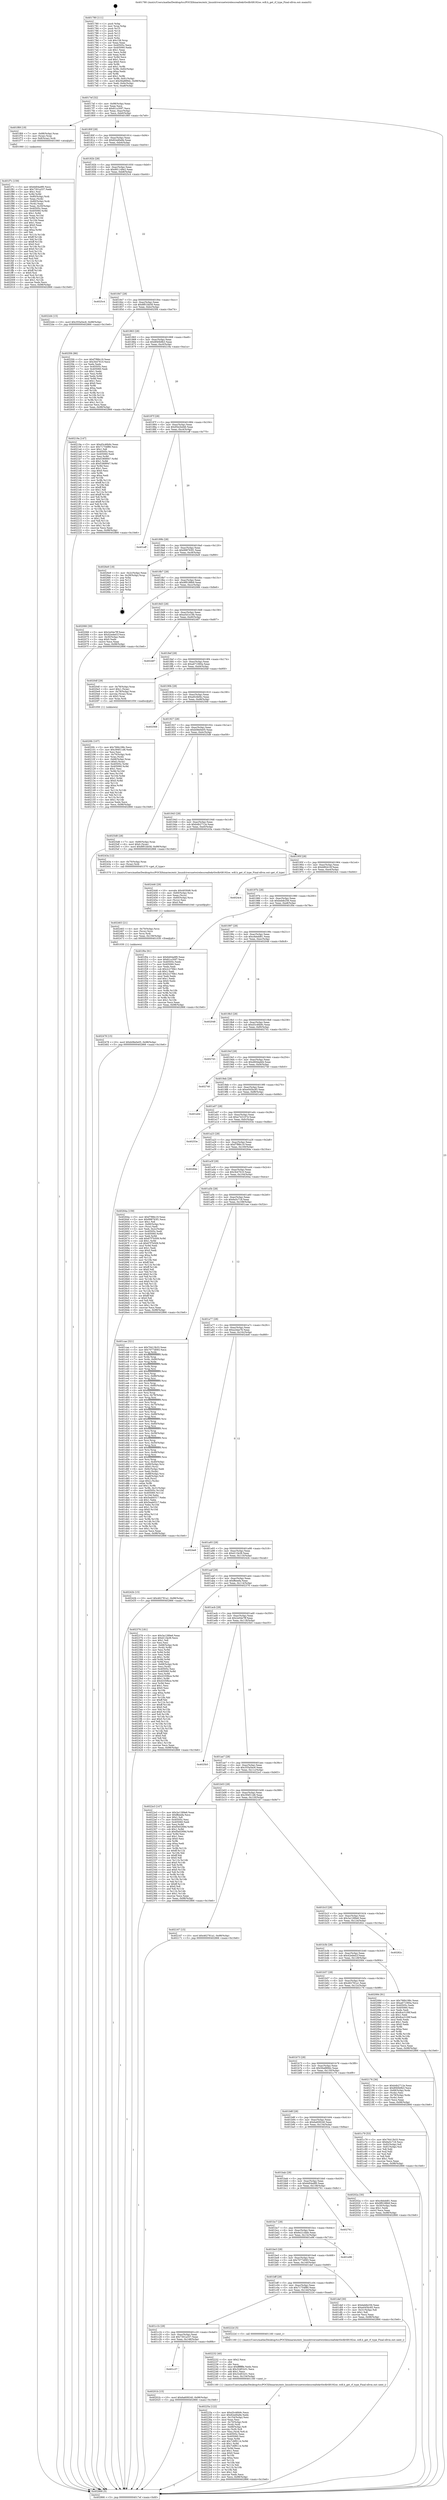 digraph "0x401780" {
  label = "0x401780 (/mnt/c/Users/mathe/Desktop/tcc/POCII/binaries/extr_linuxdriversnetwirelessrealtekrtlwifirtl8192se..wifi.h_get_rf_type_Final-ollvm.out::main(0))"
  labelloc = "t"
  node[shape=record]

  Entry [label="",width=0.3,height=0.3,shape=circle,fillcolor=black,style=filled]
  "0x4017ef" [label="{
     0x4017ef [32]\l
     | [instrs]\l
     &nbsp;&nbsp;0x4017ef \<+6\>: mov -0x98(%rbp),%eax\l
     &nbsp;&nbsp;0x4017f5 \<+2\>: mov %eax,%ecx\l
     &nbsp;&nbsp;0x4017f7 \<+6\>: sub $0x81cc50f7,%ecx\l
     &nbsp;&nbsp;0x4017fd \<+6\>: mov %eax,-0xac(%rbp)\l
     &nbsp;&nbsp;0x401803 \<+6\>: mov %ecx,-0xb0(%rbp)\l
     &nbsp;&nbsp;0x401809 \<+6\>: je 0000000000401f69 \<main+0x7e9\>\l
  }"]
  "0x401f69" [label="{
     0x401f69 [19]\l
     | [instrs]\l
     &nbsp;&nbsp;0x401f69 \<+7\>: mov -0x88(%rbp),%rax\l
     &nbsp;&nbsp;0x401f70 \<+3\>: mov (%rax),%rax\l
     &nbsp;&nbsp;0x401f73 \<+4\>: mov 0x8(%rax),%rdi\l
     &nbsp;&nbsp;0x401f77 \<+5\>: call 0000000000401060 \<atoi@plt\>\l
     | [calls]\l
     &nbsp;&nbsp;0x401060 \{1\} (unknown)\l
  }"]
  "0x40180f" [label="{
     0x40180f [28]\l
     | [instrs]\l
     &nbsp;&nbsp;0x40180f \<+5\>: jmp 0000000000401814 \<main+0x94\>\l
     &nbsp;&nbsp;0x401814 \<+6\>: mov -0xac(%rbp),%eax\l
     &nbsp;&nbsp;0x40181a \<+5\>: sub $0x82ed0a9e,%eax\l
     &nbsp;&nbsp;0x40181f \<+6\>: mov %eax,-0xb4(%rbp)\l
     &nbsp;&nbsp;0x401825 \<+6\>: je 00000000004022d4 \<main+0xb54\>\l
  }"]
  Exit [label="",width=0.3,height=0.3,shape=circle,fillcolor=black,style=filled,peripheries=2]
  "0x4022d4" [label="{
     0x4022d4 [15]\l
     | [instrs]\l
     &nbsp;&nbsp;0x4022d4 \<+10\>: movl $0x355a5ec6,-0x98(%rbp)\l
     &nbsp;&nbsp;0x4022de \<+5\>: jmp 0000000000402866 \<main+0x10e6\>\l
  }"]
  "0x40182b" [label="{
     0x40182b [28]\l
     | [instrs]\l
     &nbsp;&nbsp;0x40182b \<+5\>: jmp 0000000000401830 \<main+0xb0\>\l
     &nbsp;&nbsp;0x401830 \<+6\>: mov -0xac(%rbp),%eax\l
     &nbsp;&nbsp;0x401836 \<+5\>: sub $0x891149e2,%eax\l
     &nbsp;&nbsp;0x40183b \<+6\>: mov %eax,-0xb8(%rbp)\l
     &nbsp;&nbsp;0x401841 \<+6\>: je 00000000004025c4 \<main+0xe44\>\l
  }"]
  "0x402478" [label="{
     0x402478 [15]\l
     | [instrs]\l
     &nbsp;&nbsp;0x402478 \<+10\>: movl $0xb08e0e05,-0x98(%rbp)\l
     &nbsp;&nbsp;0x402482 \<+5\>: jmp 0000000000402866 \<main+0x10e6\>\l
  }"]
  "0x4025c4" [label="{
     0x4025c4\l
  }", style=dashed]
  "0x401847" [label="{
     0x401847 [28]\l
     | [instrs]\l
     &nbsp;&nbsp;0x401847 \<+5\>: jmp 000000000040184c \<main+0xcc\>\l
     &nbsp;&nbsp;0x40184c \<+6\>: mov -0xac(%rbp),%eax\l
     &nbsp;&nbsp;0x401852 \<+5\>: sub $0x8f01bb58,%eax\l
     &nbsp;&nbsp;0x401857 \<+6\>: mov %eax,-0xbc(%rbp)\l
     &nbsp;&nbsp;0x40185d \<+6\>: je 00000000004025f4 \<main+0xe74\>\l
  }"]
  "0x402463" [label="{
     0x402463 [21]\l
     | [instrs]\l
     &nbsp;&nbsp;0x402463 \<+4\>: mov -0x70(%rbp),%rcx\l
     &nbsp;&nbsp;0x402467 \<+3\>: mov (%rcx),%rcx\l
     &nbsp;&nbsp;0x40246a \<+3\>: mov %rcx,%rdi\l
     &nbsp;&nbsp;0x40246d \<+6\>: mov %eax,-0x158(%rbp)\l
     &nbsp;&nbsp;0x402473 \<+5\>: call 0000000000401030 \<free@plt\>\l
     | [calls]\l
     &nbsp;&nbsp;0x401030 \{1\} (unknown)\l
  }"]
  "0x4025f4" [label="{
     0x4025f4 [86]\l
     | [instrs]\l
     &nbsp;&nbsp;0x4025f4 \<+5\>: mov $0xf7f88c19,%eax\l
     &nbsp;&nbsp;0x4025f9 \<+5\>: mov $0x3b47610,%ecx\l
     &nbsp;&nbsp;0x4025fe \<+2\>: xor %edx,%edx\l
     &nbsp;&nbsp;0x402600 \<+7\>: mov 0x40505c,%esi\l
     &nbsp;&nbsp;0x402607 \<+7\>: mov 0x405060,%edi\l
     &nbsp;&nbsp;0x40260e \<+3\>: sub $0x1,%edx\l
     &nbsp;&nbsp;0x402611 \<+3\>: mov %esi,%r8d\l
     &nbsp;&nbsp;0x402614 \<+3\>: add %edx,%r8d\l
     &nbsp;&nbsp;0x402617 \<+4\>: imul %r8d,%esi\l
     &nbsp;&nbsp;0x40261b \<+3\>: and $0x1,%esi\l
     &nbsp;&nbsp;0x40261e \<+3\>: cmp $0x0,%esi\l
     &nbsp;&nbsp;0x402621 \<+4\>: sete %r9b\l
     &nbsp;&nbsp;0x402625 \<+3\>: cmp $0xa,%edi\l
     &nbsp;&nbsp;0x402628 \<+4\>: setl %r10b\l
     &nbsp;&nbsp;0x40262c \<+3\>: mov %r9b,%r11b\l
     &nbsp;&nbsp;0x40262f \<+3\>: and %r10b,%r11b\l
     &nbsp;&nbsp;0x402632 \<+3\>: xor %r10b,%r9b\l
     &nbsp;&nbsp;0x402635 \<+3\>: or %r9b,%r11b\l
     &nbsp;&nbsp;0x402638 \<+4\>: test $0x1,%r11b\l
     &nbsp;&nbsp;0x40263c \<+3\>: cmovne %ecx,%eax\l
     &nbsp;&nbsp;0x40263f \<+6\>: mov %eax,-0x98(%rbp)\l
     &nbsp;&nbsp;0x402645 \<+5\>: jmp 0000000000402866 \<main+0x10e6\>\l
  }"]
  "0x401863" [label="{
     0x401863 [28]\l
     | [instrs]\l
     &nbsp;&nbsp;0x401863 \<+5\>: jmp 0000000000401868 \<main+0xe8\>\l
     &nbsp;&nbsp;0x401868 \<+6\>: mov -0xac(%rbp),%eax\l
     &nbsp;&nbsp;0x40186e \<+5\>: sub $0x8f40b9b3,%eax\l
     &nbsp;&nbsp;0x401873 \<+6\>: mov %eax,-0xc0(%rbp)\l
     &nbsp;&nbsp;0x401879 \<+6\>: je 000000000040219a \<main+0xa1a\>\l
  }"]
  "0x402446" [label="{
     0x402446 [29]\l
     | [instrs]\l
     &nbsp;&nbsp;0x402446 \<+10\>: movabs $0x4030d6,%rdi\l
     &nbsp;&nbsp;0x402450 \<+4\>: mov -0x60(%rbp),%rcx\l
     &nbsp;&nbsp;0x402454 \<+2\>: mov %eax,(%rcx)\l
     &nbsp;&nbsp;0x402456 \<+4\>: mov -0x60(%rbp),%rcx\l
     &nbsp;&nbsp;0x40245a \<+2\>: mov (%rcx),%esi\l
     &nbsp;&nbsp;0x40245c \<+2\>: mov $0x0,%al\l
     &nbsp;&nbsp;0x40245e \<+5\>: call 0000000000401040 \<printf@plt\>\l
     | [calls]\l
     &nbsp;&nbsp;0x401040 \{1\} (unknown)\l
  }"]
  "0x40219a" [label="{
     0x40219a [147]\l
     | [instrs]\l
     &nbsp;&nbsp;0x40219a \<+5\>: mov $0xd3c46b9c,%eax\l
     &nbsp;&nbsp;0x40219f \<+5\>: mov $0x71754f80,%ecx\l
     &nbsp;&nbsp;0x4021a4 \<+2\>: mov $0x1,%dl\l
     &nbsp;&nbsp;0x4021a6 \<+7\>: mov 0x40505c,%esi\l
     &nbsp;&nbsp;0x4021ad \<+7\>: mov 0x405060,%edi\l
     &nbsp;&nbsp;0x4021b4 \<+3\>: mov %esi,%r8d\l
     &nbsp;&nbsp;0x4021b7 \<+7\>: add $0xf1868947,%r8d\l
     &nbsp;&nbsp;0x4021be \<+4\>: sub $0x1,%r8d\l
     &nbsp;&nbsp;0x4021c2 \<+7\>: sub $0xf1868947,%r8d\l
     &nbsp;&nbsp;0x4021c9 \<+4\>: imul %r8d,%esi\l
     &nbsp;&nbsp;0x4021cd \<+3\>: and $0x1,%esi\l
     &nbsp;&nbsp;0x4021d0 \<+3\>: cmp $0x0,%esi\l
     &nbsp;&nbsp;0x4021d3 \<+4\>: sete %r9b\l
     &nbsp;&nbsp;0x4021d7 \<+3\>: cmp $0xa,%edi\l
     &nbsp;&nbsp;0x4021da \<+4\>: setl %r10b\l
     &nbsp;&nbsp;0x4021de \<+3\>: mov %r9b,%r11b\l
     &nbsp;&nbsp;0x4021e1 \<+4\>: xor $0xff,%r11b\l
     &nbsp;&nbsp;0x4021e5 \<+3\>: mov %r10b,%bl\l
     &nbsp;&nbsp;0x4021e8 \<+3\>: xor $0xff,%bl\l
     &nbsp;&nbsp;0x4021eb \<+3\>: xor $0x1,%dl\l
     &nbsp;&nbsp;0x4021ee \<+3\>: mov %r11b,%r14b\l
     &nbsp;&nbsp;0x4021f1 \<+4\>: and $0xff,%r14b\l
     &nbsp;&nbsp;0x4021f5 \<+3\>: and %dl,%r9b\l
     &nbsp;&nbsp;0x4021f8 \<+3\>: mov %bl,%r15b\l
     &nbsp;&nbsp;0x4021fb \<+4\>: and $0xff,%r15b\l
     &nbsp;&nbsp;0x4021ff \<+3\>: and %dl,%r10b\l
     &nbsp;&nbsp;0x402202 \<+3\>: or %r9b,%r14b\l
     &nbsp;&nbsp;0x402205 \<+3\>: or %r10b,%r15b\l
     &nbsp;&nbsp;0x402208 \<+3\>: xor %r15b,%r14b\l
     &nbsp;&nbsp;0x40220b \<+3\>: or %bl,%r11b\l
     &nbsp;&nbsp;0x40220e \<+4\>: xor $0xff,%r11b\l
     &nbsp;&nbsp;0x402212 \<+3\>: or $0x1,%dl\l
     &nbsp;&nbsp;0x402215 \<+3\>: and %dl,%r11b\l
     &nbsp;&nbsp;0x402218 \<+3\>: or %r11b,%r14b\l
     &nbsp;&nbsp;0x40221b \<+4\>: test $0x1,%r14b\l
     &nbsp;&nbsp;0x40221f \<+3\>: cmovne %ecx,%eax\l
     &nbsp;&nbsp;0x402222 \<+6\>: mov %eax,-0x98(%rbp)\l
     &nbsp;&nbsp;0x402228 \<+5\>: jmp 0000000000402866 \<main+0x10e6\>\l
  }"]
  "0x40187f" [label="{
     0x40187f [28]\l
     | [instrs]\l
     &nbsp;&nbsp;0x40187f \<+5\>: jmp 0000000000401884 \<main+0x104\>\l
     &nbsp;&nbsp;0x401884 \<+6\>: mov -0xac(%rbp),%eax\l
     &nbsp;&nbsp;0x40188a \<+5\>: sub $0x95e2bd46,%eax\l
     &nbsp;&nbsp;0x40188f \<+6\>: mov %eax,-0xc4(%rbp)\l
     &nbsp;&nbsp;0x401895 \<+6\>: je 0000000000401eff \<main+0x77f\>\l
  }"]
  "0x40225a" [label="{
     0x40225a [122]\l
     | [instrs]\l
     &nbsp;&nbsp;0x40225a \<+5\>: mov $0xd3c46b9c,%ecx\l
     &nbsp;&nbsp;0x40225f \<+5\>: mov $0x82ed0a9e,%edx\l
     &nbsp;&nbsp;0x402264 \<+6\>: mov -0x154(%rbp),%esi\l
     &nbsp;&nbsp;0x40226a \<+3\>: imul %eax,%esi\l
     &nbsp;&nbsp;0x40226d \<+4\>: mov -0x70(%rbp),%rdi\l
     &nbsp;&nbsp;0x402271 \<+3\>: mov (%rdi),%rdi\l
     &nbsp;&nbsp;0x402274 \<+4\>: mov -0x68(%rbp),%r8\l
     &nbsp;&nbsp;0x402278 \<+3\>: movslq (%r8),%r8\l
     &nbsp;&nbsp;0x40227b \<+4\>: mov %esi,(%rdi,%r8,4)\l
     &nbsp;&nbsp;0x40227f \<+7\>: mov 0x40505c,%eax\l
     &nbsp;&nbsp;0x402286 \<+7\>: mov 0x405060,%esi\l
     &nbsp;&nbsp;0x40228d \<+3\>: mov %eax,%r9d\l
     &nbsp;&nbsp;0x402290 \<+7\>: add $0x7c6f9114,%r9d\l
     &nbsp;&nbsp;0x402297 \<+4\>: sub $0x1,%r9d\l
     &nbsp;&nbsp;0x40229b \<+7\>: sub $0x7c6f9114,%r9d\l
     &nbsp;&nbsp;0x4022a2 \<+4\>: imul %r9d,%eax\l
     &nbsp;&nbsp;0x4022a6 \<+3\>: and $0x1,%eax\l
     &nbsp;&nbsp;0x4022a9 \<+3\>: cmp $0x0,%eax\l
     &nbsp;&nbsp;0x4022ac \<+4\>: sete %r10b\l
     &nbsp;&nbsp;0x4022b0 \<+3\>: cmp $0xa,%esi\l
     &nbsp;&nbsp;0x4022b3 \<+4\>: setl %r11b\l
     &nbsp;&nbsp;0x4022b7 \<+3\>: mov %r10b,%bl\l
     &nbsp;&nbsp;0x4022ba \<+3\>: and %r11b,%bl\l
     &nbsp;&nbsp;0x4022bd \<+3\>: xor %r11b,%r10b\l
     &nbsp;&nbsp;0x4022c0 \<+3\>: or %r10b,%bl\l
     &nbsp;&nbsp;0x4022c3 \<+3\>: test $0x1,%bl\l
     &nbsp;&nbsp;0x4022c6 \<+3\>: cmovne %edx,%ecx\l
     &nbsp;&nbsp;0x4022c9 \<+6\>: mov %ecx,-0x98(%rbp)\l
     &nbsp;&nbsp;0x4022cf \<+5\>: jmp 0000000000402866 \<main+0x10e6\>\l
  }"]
  "0x401eff" [label="{
     0x401eff\l
  }", style=dashed]
  "0x40189b" [label="{
     0x40189b [28]\l
     | [instrs]\l
     &nbsp;&nbsp;0x40189b \<+5\>: jmp 00000000004018a0 \<main+0x120\>\l
     &nbsp;&nbsp;0x4018a0 \<+6\>: mov -0xac(%rbp),%eax\l
     &nbsp;&nbsp;0x4018a6 \<+5\>: sub $0x998763f1,%eax\l
     &nbsp;&nbsp;0x4018ab \<+6\>: mov %eax,-0xc8(%rbp)\l
     &nbsp;&nbsp;0x4018b1 \<+6\>: je 00000000004026e9 \<main+0xf69\>\l
  }"]
  "0x402232" [label="{
     0x402232 [40]\l
     | [instrs]\l
     &nbsp;&nbsp;0x402232 \<+5\>: mov $0x2,%ecx\l
     &nbsp;&nbsp;0x402237 \<+1\>: cltd\l
     &nbsp;&nbsp;0x402238 \<+2\>: idiv %ecx\l
     &nbsp;&nbsp;0x40223a \<+6\>: imul $0xfffffffe,%edx,%ecx\l
     &nbsp;&nbsp;0x402240 \<+6\>: sub $0x32df1b31,%ecx\l
     &nbsp;&nbsp;0x402246 \<+3\>: add $0x1,%ecx\l
     &nbsp;&nbsp;0x402249 \<+6\>: add $0x32df1b31,%ecx\l
     &nbsp;&nbsp;0x40224f \<+6\>: mov %ecx,-0x154(%rbp)\l
     &nbsp;&nbsp;0x402255 \<+5\>: call 0000000000401160 \<next_i\>\l
     | [calls]\l
     &nbsp;&nbsp;0x401160 \{1\} (/mnt/c/Users/mathe/Desktop/tcc/POCII/binaries/extr_linuxdriversnetwirelessrealtekrtlwifirtl8192se..wifi.h_get_rf_type_Final-ollvm.out::next_i)\l
  }"]
  "0x4026e9" [label="{
     0x4026e9 [18]\l
     | [instrs]\l
     &nbsp;&nbsp;0x4026e9 \<+3\>: mov -0x2c(%rbp),%eax\l
     &nbsp;&nbsp;0x4026ec \<+4\>: lea -0x28(%rbp),%rsp\l
     &nbsp;&nbsp;0x4026f0 \<+1\>: pop %rbx\l
     &nbsp;&nbsp;0x4026f1 \<+2\>: pop %r12\l
     &nbsp;&nbsp;0x4026f3 \<+2\>: pop %r13\l
     &nbsp;&nbsp;0x4026f5 \<+2\>: pop %r14\l
     &nbsp;&nbsp;0x4026f7 \<+2\>: pop %r15\l
     &nbsp;&nbsp;0x4026f9 \<+1\>: pop %rbp\l
     &nbsp;&nbsp;0x4026fa \<+1\>: ret\l
  }"]
  "0x4018b7" [label="{
     0x4018b7 [28]\l
     | [instrs]\l
     &nbsp;&nbsp;0x4018b7 \<+5\>: jmp 00000000004018bc \<main+0x13c\>\l
     &nbsp;&nbsp;0x4018bc \<+6\>: mov -0xac(%rbp),%eax\l
     &nbsp;&nbsp;0x4018c2 \<+5\>: sub $0x9f9188b9,%eax\l
     &nbsp;&nbsp;0x4018c7 \<+6\>: mov %eax,-0xcc(%rbp)\l
     &nbsp;&nbsp;0x4018cd \<+6\>: je 0000000000402066 \<main+0x8e6\>\l
  }"]
  "0x4020fc" [label="{
     0x4020fc [107]\l
     | [instrs]\l
     &nbsp;&nbsp;0x4020fc \<+5\>: mov $0x766b198c,%ecx\l
     &nbsp;&nbsp;0x402101 \<+5\>: mov $0x394f11d6,%edx\l
     &nbsp;&nbsp;0x402106 \<+2\>: xor %esi,%esi\l
     &nbsp;&nbsp;0x402108 \<+4\>: mov -0x70(%rbp),%rdi\l
     &nbsp;&nbsp;0x40210c \<+3\>: mov %rax,(%rdi)\l
     &nbsp;&nbsp;0x40210f \<+4\>: mov -0x68(%rbp),%rax\l
     &nbsp;&nbsp;0x402113 \<+6\>: movl $0x0,(%rax)\l
     &nbsp;&nbsp;0x402119 \<+8\>: mov 0x40505c,%r8d\l
     &nbsp;&nbsp;0x402121 \<+8\>: mov 0x405060,%r9d\l
     &nbsp;&nbsp;0x402129 \<+3\>: sub $0x1,%esi\l
     &nbsp;&nbsp;0x40212c \<+3\>: mov %r8d,%r10d\l
     &nbsp;&nbsp;0x40212f \<+3\>: add %esi,%r10d\l
     &nbsp;&nbsp;0x402132 \<+4\>: imul %r10d,%r8d\l
     &nbsp;&nbsp;0x402136 \<+4\>: and $0x1,%r8d\l
     &nbsp;&nbsp;0x40213a \<+4\>: cmp $0x0,%r8d\l
     &nbsp;&nbsp;0x40213e \<+4\>: sete %r11b\l
     &nbsp;&nbsp;0x402142 \<+4\>: cmp $0xa,%r9d\l
     &nbsp;&nbsp;0x402146 \<+3\>: setl %bl\l
     &nbsp;&nbsp;0x402149 \<+3\>: mov %r11b,%r14b\l
     &nbsp;&nbsp;0x40214c \<+3\>: and %bl,%r14b\l
     &nbsp;&nbsp;0x40214f \<+3\>: xor %bl,%r11b\l
     &nbsp;&nbsp;0x402152 \<+3\>: or %r11b,%r14b\l
     &nbsp;&nbsp;0x402155 \<+4\>: test $0x1,%r14b\l
     &nbsp;&nbsp;0x402159 \<+3\>: cmovne %edx,%ecx\l
     &nbsp;&nbsp;0x40215c \<+6\>: mov %ecx,-0x98(%rbp)\l
     &nbsp;&nbsp;0x402162 \<+5\>: jmp 0000000000402866 \<main+0x10e6\>\l
  }"]
  "0x402066" [label="{
     0x402066 [30]\l
     | [instrs]\l
     &nbsp;&nbsp;0x402066 \<+5\>: mov $0x2e04e7ff,%eax\l
     &nbsp;&nbsp;0x40206b \<+5\>: mov $0x42eded1f,%ecx\l
     &nbsp;&nbsp;0x402070 \<+3\>: mov -0x30(%rbp),%edx\l
     &nbsp;&nbsp;0x402073 \<+3\>: cmp $0x0,%edx\l
     &nbsp;&nbsp;0x402076 \<+3\>: cmove %ecx,%eax\l
     &nbsp;&nbsp;0x402079 \<+6\>: mov %eax,-0x98(%rbp)\l
     &nbsp;&nbsp;0x40207f \<+5\>: jmp 0000000000402866 \<main+0x10e6\>\l
  }"]
  "0x4018d3" [label="{
     0x4018d3 [28]\l
     | [instrs]\l
     &nbsp;&nbsp;0x4018d3 \<+5\>: jmp 00000000004018d8 \<main+0x158\>\l
     &nbsp;&nbsp;0x4018d8 \<+6\>: mov -0xac(%rbp),%eax\l
     &nbsp;&nbsp;0x4018de \<+5\>: sub $0xa5d1e19b,%eax\l
     &nbsp;&nbsp;0x4018e3 \<+6\>: mov %eax,-0xd0(%rbp)\l
     &nbsp;&nbsp;0x4018e9 \<+6\>: je 0000000000402487 \<main+0xd07\>\l
  }"]
  "0x401c37" [label="{
     0x401c37\l
  }", style=dashed]
  "0x402487" [label="{
     0x402487\l
  }", style=dashed]
  "0x4018ef" [label="{
     0x4018ef [28]\l
     | [instrs]\l
     &nbsp;&nbsp;0x4018ef \<+5\>: jmp 00000000004018f4 \<main+0x174\>\l
     &nbsp;&nbsp;0x4018f4 \<+6\>: mov -0xac(%rbp),%eax\l
     &nbsp;&nbsp;0x4018fa \<+5\>: sub $0xa671060a,%eax\l
     &nbsp;&nbsp;0x4018ff \<+6\>: mov %eax,-0xd4(%rbp)\l
     &nbsp;&nbsp;0x401905 \<+6\>: je 00000000004020df \<main+0x95f\>\l
  }"]
  "0x40201b" [label="{
     0x40201b [15]\l
     | [instrs]\l
     &nbsp;&nbsp;0x40201b \<+10\>: movl $0x6a609240,-0x98(%rbp)\l
     &nbsp;&nbsp;0x402025 \<+5\>: jmp 0000000000402866 \<main+0x10e6\>\l
  }"]
  "0x4020df" [label="{
     0x4020df [29]\l
     | [instrs]\l
     &nbsp;&nbsp;0x4020df \<+4\>: mov -0x78(%rbp),%rax\l
     &nbsp;&nbsp;0x4020e3 \<+6\>: movl $0x1,(%rax)\l
     &nbsp;&nbsp;0x4020e9 \<+4\>: mov -0x78(%rbp),%rax\l
     &nbsp;&nbsp;0x4020ed \<+3\>: movslq (%rax),%rax\l
     &nbsp;&nbsp;0x4020f0 \<+4\>: shl $0x2,%rax\l
     &nbsp;&nbsp;0x4020f4 \<+3\>: mov %rax,%rdi\l
     &nbsp;&nbsp;0x4020f7 \<+5\>: call 0000000000401050 \<malloc@plt\>\l
     | [calls]\l
     &nbsp;&nbsp;0x401050 \{1\} (unknown)\l
  }"]
  "0x40190b" [label="{
     0x40190b [28]\l
     | [instrs]\l
     &nbsp;&nbsp;0x40190b \<+5\>: jmp 0000000000401910 \<main+0x190\>\l
     &nbsp;&nbsp;0x401910 \<+6\>: mov -0xac(%rbp),%eax\l
     &nbsp;&nbsp;0x401916 \<+5\>: sub $0xa924bf4c,%eax\l
     &nbsp;&nbsp;0x40191b \<+6\>: mov %eax,-0xd8(%rbp)\l
     &nbsp;&nbsp;0x401921 \<+6\>: je 0000000000402568 \<main+0xde8\>\l
  }"]
  "0x401c1b" [label="{
     0x401c1b [28]\l
     | [instrs]\l
     &nbsp;&nbsp;0x401c1b \<+5\>: jmp 0000000000401c20 \<main+0x4a0\>\l
     &nbsp;&nbsp;0x401c20 \<+6\>: mov -0xac(%rbp),%eax\l
     &nbsp;&nbsp;0x401c26 \<+5\>: sub $0x7301a337,%eax\l
     &nbsp;&nbsp;0x401c2b \<+6\>: mov %eax,-0x148(%rbp)\l
     &nbsp;&nbsp;0x401c31 \<+6\>: je 000000000040201b \<main+0x89b\>\l
  }"]
  "0x402568" [label="{
     0x402568\l
  }", style=dashed]
  "0x401927" [label="{
     0x401927 [28]\l
     | [instrs]\l
     &nbsp;&nbsp;0x401927 \<+5\>: jmp 000000000040192c \<main+0x1ac\>\l
     &nbsp;&nbsp;0x40192c \<+6\>: mov -0xac(%rbp),%eax\l
     &nbsp;&nbsp;0x401932 \<+5\>: sub $0xb08e0e05,%eax\l
     &nbsp;&nbsp;0x401937 \<+6\>: mov %eax,-0xdc(%rbp)\l
     &nbsp;&nbsp;0x40193d \<+6\>: je 00000000004025d8 \<main+0xe58\>\l
  }"]
  "0x40222d" [label="{
     0x40222d [5]\l
     | [instrs]\l
     &nbsp;&nbsp;0x40222d \<+5\>: call 0000000000401160 \<next_i\>\l
     | [calls]\l
     &nbsp;&nbsp;0x401160 \{1\} (/mnt/c/Users/mathe/Desktop/tcc/POCII/binaries/extr_linuxdriversnetwirelessrealtekrtlwifirtl8192se..wifi.h_get_rf_type_Final-ollvm.out::next_i)\l
  }"]
  "0x4025d8" [label="{
     0x4025d8 [28]\l
     | [instrs]\l
     &nbsp;&nbsp;0x4025d8 \<+7\>: mov -0x90(%rbp),%rax\l
     &nbsp;&nbsp;0x4025df \<+6\>: movl $0x0,(%rax)\l
     &nbsp;&nbsp;0x4025e5 \<+10\>: movl $0x8f01bb58,-0x98(%rbp)\l
     &nbsp;&nbsp;0x4025ef \<+5\>: jmp 0000000000402866 \<main+0x10e6\>\l
  }"]
  "0x401943" [label="{
     0x401943 [28]\l
     | [instrs]\l
     &nbsp;&nbsp;0x401943 \<+5\>: jmp 0000000000401948 \<main+0x1c8\>\l
     &nbsp;&nbsp;0x401948 \<+6\>: mov -0xac(%rbp),%eax\l
     &nbsp;&nbsp;0x40194e \<+5\>: sub $0xb4b2712e,%eax\l
     &nbsp;&nbsp;0x401953 \<+6\>: mov %eax,-0xe0(%rbp)\l
     &nbsp;&nbsp;0x401959 \<+6\>: je 000000000040243a \<main+0xcba\>\l
  }"]
  "0x401f7c" [label="{
     0x401f7c [159]\l
     | [instrs]\l
     &nbsp;&nbsp;0x401f7c \<+5\>: mov $0x6d04a9f0,%ecx\l
     &nbsp;&nbsp;0x401f81 \<+5\>: mov $0x7301a337,%edx\l
     &nbsp;&nbsp;0x401f86 \<+3\>: mov $0x1,%sil\l
     &nbsp;&nbsp;0x401f89 \<+3\>: xor %r8d,%r8d\l
     &nbsp;&nbsp;0x401f8c \<+4\>: mov -0x80(%rbp),%rdi\l
     &nbsp;&nbsp;0x401f90 \<+2\>: mov %eax,(%rdi)\l
     &nbsp;&nbsp;0x401f92 \<+4\>: mov -0x80(%rbp),%rdi\l
     &nbsp;&nbsp;0x401f96 \<+2\>: mov (%rdi),%eax\l
     &nbsp;&nbsp;0x401f98 \<+3\>: mov %eax,-0x30(%rbp)\l
     &nbsp;&nbsp;0x401f9b \<+7\>: mov 0x40505c,%eax\l
     &nbsp;&nbsp;0x401fa2 \<+8\>: mov 0x405060,%r9d\l
     &nbsp;&nbsp;0x401faa \<+4\>: sub $0x1,%r8d\l
     &nbsp;&nbsp;0x401fae \<+3\>: mov %eax,%r10d\l
     &nbsp;&nbsp;0x401fb1 \<+3\>: add %r8d,%r10d\l
     &nbsp;&nbsp;0x401fb4 \<+4\>: imul %r10d,%eax\l
     &nbsp;&nbsp;0x401fb8 \<+3\>: and $0x1,%eax\l
     &nbsp;&nbsp;0x401fbb \<+3\>: cmp $0x0,%eax\l
     &nbsp;&nbsp;0x401fbe \<+4\>: sete %r11b\l
     &nbsp;&nbsp;0x401fc2 \<+4\>: cmp $0xa,%r9d\l
     &nbsp;&nbsp;0x401fc6 \<+3\>: setl %bl\l
     &nbsp;&nbsp;0x401fc9 \<+3\>: mov %r11b,%r14b\l
     &nbsp;&nbsp;0x401fcc \<+4\>: xor $0xff,%r14b\l
     &nbsp;&nbsp;0x401fd0 \<+3\>: mov %bl,%r15b\l
     &nbsp;&nbsp;0x401fd3 \<+4\>: xor $0xff,%r15b\l
     &nbsp;&nbsp;0x401fd7 \<+4\>: xor $0x0,%sil\l
     &nbsp;&nbsp;0x401fdb \<+3\>: mov %r14b,%r12b\l
     &nbsp;&nbsp;0x401fde \<+4\>: and $0x0,%r12b\l
     &nbsp;&nbsp;0x401fe2 \<+3\>: and %sil,%r11b\l
     &nbsp;&nbsp;0x401fe5 \<+3\>: mov %r15b,%r13b\l
     &nbsp;&nbsp;0x401fe8 \<+4\>: and $0x0,%r13b\l
     &nbsp;&nbsp;0x401fec \<+3\>: and %sil,%bl\l
     &nbsp;&nbsp;0x401fef \<+3\>: or %r11b,%r12b\l
     &nbsp;&nbsp;0x401ff2 \<+3\>: or %bl,%r13b\l
     &nbsp;&nbsp;0x401ff5 \<+3\>: xor %r13b,%r12b\l
     &nbsp;&nbsp;0x401ff8 \<+3\>: or %r15b,%r14b\l
     &nbsp;&nbsp;0x401ffb \<+4\>: xor $0xff,%r14b\l
     &nbsp;&nbsp;0x401fff \<+4\>: or $0x0,%sil\l
     &nbsp;&nbsp;0x402003 \<+3\>: and %sil,%r14b\l
     &nbsp;&nbsp;0x402006 \<+3\>: or %r14b,%r12b\l
     &nbsp;&nbsp;0x402009 \<+4\>: test $0x1,%r12b\l
     &nbsp;&nbsp;0x40200d \<+3\>: cmovne %edx,%ecx\l
     &nbsp;&nbsp;0x402010 \<+6\>: mov %ecx,-0x98(%rbp)\l
     &nbsp;&nbsp;0x402016 \<+5\>: jmp 0000000000402866 \<main+0x10e6\>\l
  }"]
  "0x40243a" [label="{
     0x40243a [12]\l
     | [instrs]\l
     &nbsp;&nbsp;0x40243a \<+4\>: mov -0x70(%rbp),%rax\l
     &nbsp;&nbsp;0x40243e \<+3\>: mov (%rax),%rdi\l
     &nbsp;&nbsp;0x402441 \<+5\>: call 0000000000401570 \<get_rf_type\>\l
     | [calls]\l
     &nbsp;&nbsp;0x401570 \{1\} (/mnt/c/Users/mathe/Desktop/tcc/POCII/binaries/extr_linuxdriversnetwirelessrealtekrtlwifirtl8192se..wifi.h_get_rf_type_Final-ollvm.out::get_rf_type)\l
  }"]
  "0x40195f" [label="{
     0x40195f [28]\l
     | [instrs]\l
     &nbsp;&nbsp;0x40195f \<+5\>: jmp 0000000000401964 \<main+0x1e4\>\l
     &nbsp;&nbsp;0x401964 \<+6\>: mov -0xac(%rbp),%eax\l
     &nbsp;&nbsp;0x40196a \<+5\>: sub $0xb8fcb10f,%eax\l
     &nbsp;&nbsp;0x40196f \<+6\>: mov %eax,-0xe4(%rbp)\l
     &nbsp;&nbsp;0x401975 \<+6\>: je 00000000004024c4 \<main+0xd44\>\l
  }"]
  "0x401bff" [label="{
     0x401bff [28]\l
     | [instrs]\l
     &nbsp;&nbsp;0x401bff \<+5\>: jmp 0000000000401c04 \<main+0x484\>\l
     &nbsp;&nbsp;0x401c04 \<+6\>: mov -0xac(%rbp),%eax\l
     &nbsp;&nbsp;0x401c0a \<+5\>: sub $0x71754f80,%eax\l
     &nbsp;&nbsp;0x401c0f \<+6\>: mov %eax,-0x144(%rbp)\l
     &nbsp;&nbsp;0x401c15 \<+6\>: je 000000000040222d \<main+0xaad\>\l
  }"]
  "0x4024c4" [label="{
     0x4024c4\l
  }", style=dashed]
  "0x40197b" [label="{
     0x40197b [28]\l
     | [instrs]\l
     &nbsp;&nbsp;0x40197b \<+5\>: jmp 0000000000401980 \<main+0x200\>\l
     &nbsp;&nbsp;0x401980 \<+6\>: mov -0xac(%rbp),%eax\l
     &nbsp;&nbsp;0x401986 \<+5\>: sub $0xbebfe256,%eax\l
     &nbsp;&nbsp;0x40198b \<+6\>: mov %eax,-0xe8(%rbp)\l
     &nbsp;&nbsp;0x401991 \<+6\>: je 0000000000401f0e \<main+0x78e\>\l
  }"]
  "0x401def" [label="{
     0x401def [30]\l
     | [instrs]\l
     &nbsp;&nbsp;0x401def \<+5\>: mov $0xbebfe256,%eax\l
     &nbsp;&nbsp;0x401df4 \<+5\>: mov $0xe045bc85,%ecx\l
     &nbsp;&nbsp;0x401df9 \<+3\>: mov -0x31(%rbp),%dl\l
     &nbsp;&nbsp;0x401dfc \<+3\>: test $0x1,%dl\l
     &nbsp;&nbsp;0x401dff \<+3\>: cmovne %ecx,%eax\l
     &nbsp;&nbsp;0x401e02 \<+6\>: mov %eax,-0x98(%rbp)\l
     &nbsp;&nbsp;0x401e08 \<+5\>: jmp 0000000000402866 \<main+0x10e6\>\l
  }"]
  "0x401f0e" [label="{
     0x401f0e [91]\l
     | [instrs]\l
     &nbsp;&nbsp;0x401f0e \<+5\>: mov $0x6d04a9f0,%eax\l
     &nbsp;&nbsp;0x401f13 \<+5\>: mov $0x81cc50f7,%ecx\l
     &nbsp;&nbsp;0x401f18 \<+7\>: mov 0x40505c,%edx\l
     &nbsp;&nbsp;0x401f1f \<+7\>: mov 0x405060,%esi\l
     &nbsp;&nbsp;0x401f26 \<+2\>: mov %edx,%edi\l
     &nbsp;&nbsp;0x401f28 \<+6\>: sub $0x2c276fe1,%edi\l
     &nbsp;&nbsp;0x401f2e \<+3\>: sub $0x1,%edi\l
     &nbsp;&nbsp;0x401f31 \<+6\>: add $0x2c276fe1,%edi\l
     &nbsp;&nbsp;0x401f37 \<+3\>: imul %edi,%edx\l
     &nbsp;&nbsp;0x401f3a \<+3\>: and $0x1,%edx\l
     &nbsp;&nbsp;0x401f3d \<+3\>: cmp $0x0,%edx\l
     &nbsp;&nbsp;0x401f40 \<+4\>: sete %r8b\l
     &nbsp;&nbsp;0x401f44 \<+3\>: cmp $0xa,%esi\l
     &nbsp;&nbsp;0x401f47 \<+4\>: setl %r9b\l
     &nbsp;&nbsp;0x401f4b \<+3\>: mov %r8b,%r10b\l
     &nbsp;&nbsp;0x401f4e \<+3\>: and %r9b,%r10b\l
     &nbsp;&nbsp;0x401f51 \<+3\>: xor %r9b,%r8b\l
     &nbsp;&nbsp;0x401f54 \<+3\>: or %r8b,%r10b\l
     &nbsp;&nbsp;0x401f57 \<+4\>: test $0x1,%r10b\l
     &nbsp;&nbsp;0x401f5b \<+3\>: cmovne %ecx,%eax\l
     &nbsp;&nbsp;0x401f5e \<+6\>: mov %eax,-0x98(%rbp)\l
     &nbsp;&nbsp;0x401f64 \<+5\>: jmp 0000000000402866 \<main+0x10e6\>\l
  }"]
  "0x401997" [label="{
     0x401997 [28]\l
     | [instrs]\l
     &nbsp;&nbsp;0x401997 \<+5\>: jmp 000000000040199c \<main+0x21c\>\l
     &nbsp;&nbsp;0x40199c \<+6\>: mov -0xac(%rbp),%eax\l
     &nbsp;&nbsp;0x4019a2 \<+5\>: sub $0xcfebdd81,%eax\l
     &nbsp;&nbsp;0x4019a7 \<+6\>: mov %eax,-0xec(%rbp)\l
     &nbsp;&nbsp;0x4019ad \<+6\>: je 0000000000402048 \<main+0x8c8\>\l
  }"]
  "0x401be3" [label="{
     0x401be3 [28]\l
     | [instrs]\l
     &nbsp;&nbsp;0x401be3 \<+5\>: jmp 0000000000401be8 \<main+0x468\>\l
     &nbsp;&nbsp;0x401be8 \<+6\>: mov -0xac(%rbp),%eax\l
     &nbsp;&nbsp;0x401bee \<+5\>: sub $0x7077d093,%eax\l
     &nbsp;&nbsp;0x401bf3 \<+6\>: mov %eax,-0x140(%rbp)\l
     &nbsp;&nbsp;0x401bf9 \<+6\>: je 0000000000401def \<main+0x66f\>\l
  }"]
  "0x402048" [label="{
     0x402048\l
  }", style=dashed]
  "0x4019b3" [label="{
     0x4019b3 [28]\l
     | [instrs]\l
     &nbsp;&nbsp;0x4019b3 \<+5\>: jmp 00000000004019b8 \<main+0x238\>\l
     &nbsp;&nbsp;0x4019b8 \<+6\>: mov -0xac(%rbp),%eax\l
     &nbsp;&nbsp;0x4019be \<+5\>: sub $0xd3c46b9c,%eax\l
     &nbsp;&nbsp;0x4019c3 \<+6\>: mov %eax,-0xf0(%rbp)\l
     &nbsp;&nbsp;0x4019c9 \<+6\>: je 00000000004027d1 \<main+0x1051\>\l
  }"]
  "0x401e96" [label="{
     0x401e96\l
  }", style=dashed]
  "0x4027d1" [label="{
     0x4027d1\l
  }", style=dashed]
  "0x4019cf" [label="{
     0x4019cf [28]\l
     | [instrs]\l
     &nbsp;&nbsp;0x4019cf \<+5\>: jmp 00000000004019d4 \<main+0x254\>\l
     &nbsp;&nbsp;0x4019d4 \<+6\>: mov -0xac(%rbp),%eax\l
     &nbsp;&nbsp;0x4019da \<+5\>: sub $0xd60dadd4,%eax\l
     &nbsp;&nbsp;0x4019df \<+6\>: mov %eax,-0xf4(%rbp)\l
     &nbsp;&nbsp;0x4019e5 \<+6\>: je 0000000000402740 \<main+0xfc0\>\l
  }"]
  "0x401bc7" [label="{
     0x401bc7 [28]\l
     | [instrs]\l
     &nbsp;&nbsp;0x401bc7 \<+5\>: jmp 0000000000401bcc \<main+0x44c\>\l
     &nbsp;&nbsp;0x401bcc \<+6\>: mov -0xac(%rbp),%eax\l
     &nbsp;&nbsp;0x401bd2 \<+5\>: sub $0x6e21cbbb,%eax\l
     &nbsp;&nbsp;0x401bd7 \<+6\>: mov %eax,-0x13c(%rbp)\l
     &nbsp;&nbsp;0x401bdd \<+6\>: je 0000000000401e96 \<main+0x716\>\l
  }"]
  "0x402740" [label="{
     0x402740\l
  }", style=dashed]
  "0x4019eb" [label="{
     0x4019eb [28]\l
     | [instrs]\l
     &nbsp;&nbsp;0x4019eb \<+5\>: jmp 00000000004019f0 \<main+0x270\>\l
     &nbsp;&nbsp;0x4019f0 \<+6\>: mov -0xac(%rbp),%eax\l
     &nbsp;&nbsp;0x4019f6 \<+5\>: sub $0xe045bc85,%eax\l
     &nbsp;&nbsp;0x4019fb \<+6\>: mov %eax,-0xf8(%rbp)\l
     &nbsp;&nbsp;0x401a01 \<+6\>: je 0000000000401e0d \<main+0x68d\>\l
  }"]
  "0x402761" [label="{
     0x402761\l
  }", style=dashed]
  "0x401e0d" [label="{
     0x401e0d\l
  }", style=dashed]
  "0x401a07" [label="{
     0x401a07 [28]\l
     | [instrs]\l
     &nbsp;&nbsp;0x401a07 \<+5\>: jmp 0000000000401a0c \<main+0x28c\>\l
     &nbsp;&nbsp;0x401a0c \<+6\>: mov -0xac(%rbp),%eax\l
     &nbsp;&nbsp;0x401a12 \<+5\>: sub $0xe743107d,%eax\l
     &nbsp;&nbsp;0x401a17 \<+6\>: mov %eax,-0xfc(%rbp)\l
     &nbsp;&nbsp;0x401a1d \<+6\>: je 000000000040253e \<main+0xdbe\>\l
  }"]
  "0x401bab" [label="{
     0x401bab [28]\l
     | [instrs]\l
     &nbsp;&nbsp;0x401bab \<+5\>: jmp 0000000000401bb0 \<main+0x430\>\l
     &nbsp;&nbsp;0x401bb0 \<+6\>: mov -0xac(%rbp),%eax\l
     &nbsp;&nbsp;0x401bb6 \<+5\>: sub $0x6d04a9f0,%eax\l
     &nbsp;&nbsp;0x401bbb \<+6\>: mov %eax,-0x138(%rbp)\l
     &nbsp;&nbsp;0x401bc1 \<+6\>: je 0000000000402761 \<main+0xfe1\>\l
  }"]
  "0x40253e" [label="{
     0x40253e\l
  }", style=dashed]
  "0x401a23" [label="{
     0x401a23 [28]\l
     | [instrs]\l
     &nbsp;&nbsp;0x401a23 \<+5\>: jmp 0000000000401a28 \<main+0x2a8\>\l
     &nbsp;&nbsp;0x401a28 \<+6\>: mov -0xac(%rbp),%eax\l
     &nbsp;&nbsp;0x401a2e \<+5\>: sub $0xf7f88c19,%eax\l
     &nbsp;&nbsp;0x401a33 \<+6\>: mov %eax,-0x100(%rbp)\l
     &nbsp;&nbsp;0x401a39 \<+6\>: je 000000000040284e \<main+0x10ce\>\l
  }"]
  "0x40202a" [label="{
     0x40202a [30]\l
     | [instrs]\l
     &nbsp;&nbsp;0x40202a \<+5\>: mov $0xcfebdd81,%eax\l
     &nbsp;&nbsp;0x40202f \<+5\>: mov $0x9f9188b9,%ecx\l
     &nbsp;&nbsp;0x402034 \<+3\>: mov -0x30(%rbp),%edx\l
     &nbsp;&nbsp;0x402037 \<+3\>: cmp $0x1,%edx\l
     &nbsp;&nbsp;0x40203a \<+3\>: cmovl %ecx,%eax\l
     &nbsp;&nbsp;0x40203d \<+6\>: mov %eax,-0x98(%rbp)\l
     &nbsp;&nbsp;0x402043 \<+5\>: jmp 0000000000402866 \<main+0x10e6\>\l
  }"]
  "0x40284e" [label="{
     0x40284e\l
  }", style=dashed]
  "0x401a3f" [label="{
     0x401a3f [28]\l
     | [instrs]\l
     &nbsp;&nbsp;0x401a3f \<+5\>: jmp 0000000000401a44 \<main+0x2c4\>\l
     &nbsp;&nbsp;0x401a44 \<+6\>: mov -0xac(%rbp),%eax\l
     &nbsp;&nbsp;0x401a4a \<+5\>: sub $0x3b47610,%eax\l
     &nbsp;&nbsp;0x401a4f \<+6\>: mov %eax,-0x104(%rbp)\l
     &nbsp;&nbsp;0x401a55 \<+6\>: je 000000000040264a \<main+0xeca\>\l
  }"]
  "0x401780" [label="{
     0x401780 [111]\l
     | [instrs]\l
     &nbsp;&nbsp;0x401780 \<+1\>: push %rbp\l
     &nbsp;&nbsp;0x401781 \<+3\>: mov %rsp,%rbp\l
     &nbsp;&nbsp;0x401784 \<+2\>: push %r15\l
     &nbsp;&nbsp;0x401786 \<+2\>: push %r14\l
     &nbsp;&nbsp;0x401788 \<+2\>: push %r13\l
     &nbsp;&nbsp;0x40178a \<+2\>: push %r12\l
     &nbsp;&nbsp;0x40178c \<+1\>: push %rbx\l
     &nbsp;&nbsp;0x40178d \<+7\>: sub $0x158,%rsp\l
     &nbsp;&nbsp;0x401794 \<+2\>: xor %eax,%eax\l
     &nbsp;&nbsp;0x401796 \<+7\>: mov 0x40505c,%ecx\l
     &nbsp;&nbsp;0x40179d \<+7\>: mov 0x405060,%edx\l
     &nbsp;&nbsp;0x4017a4 \<+3\>: sub $0x1,%eax\l
     &nbsp;&nbsp;0x4017a7 \<+3\>: mov %ecx,%r8d\l
     &nbsp;&nbsp;0x4017aa \<+3\>: add %eax,%r8d\l
     &nbsp;&nbsp;0x4017ad \<+4\>: imul %r8d,%ecx\l
     &nbsp;&nbsp;0x4017b1 \<+3\>: and $0x1,%ecx\l
     &nbsp;&nbsp;0x4017b4 \<+3\>: cmp $0x0,%ecx\l
     &nbsp;&nbsp;0x4017b7 \<+4\>: sete %r9b\l
     &nbsp;&nbsp;0x4017bb \<+4\>: and $0x1,%r9b\l
     &nbsp;&nbsp;0x4017bf \<+7\>: mov %r9b,-0x92(%rbp)\l
     &nbsp;&nbsp;0x4017c6 \<+3\>: cmp $0xa,%edx\l
     &nbsp;&nbsp;0x4017c9 \<+4\>: setl %r9b\l
     &nbsp;&nbsp;0x4017cd \<+4\>: and $0x1,%r9b\l
     &nbsp;&nbsp;0x4017d1 \<+7\>: mov %r9b,-0x91(%rbp)\l
     &nbsp;&nbsp;0x4017d8 \<+10\>: movl $0x56a889dc,-0x98(%rbp)\l
     &nbsp;&nbsp;0x4017e2 \<+6\>: mov %edi,-0x9c(%rbp)\l
     &nbsp;&nbsp;0x4017e8 \<+7\>: mov %rsi,-0xa8(%rbp)\l
  }"]
  "0x40264a" [label="{
     0x40264a [159]\l
     | [instrs]\l
     &nbsp;&nbsp;0x40264a \<+5\>: mov $0xf7f88c19,%eax\l
     &nbsp;&nbsp;0x40264f \<+5\>: mov $0x998763f1,%ecx\l
     &nbsp;&nbsp;0x402654 \<+2\>: mov $0x1,%dl\l
     &nbsp;&nbsp;0x402656 \<+7\>: mov -0x90(%rbp),%rsi\l
     &nbsp;&nbsp;0x40265d \<+2\>: mov (%rsi),%edi\l
     &nbsp;&nbsp;0x40265f \<+3\>: mov %edi,-0x2c(%rbp)\l
     &nbsp;&nbsp;0x402662 \<+7\>: mov 0x40505c,%edi\l
     &nbsp;&nbsp;0x402669 \<+8\>: mov 0x405060,%r8d\l
     &nbsp;&nbsp;0x402671 \<+3\>: mov %edi,%r9d\l
     &nbsp;&nbsp;0x402674 \<+7\>: add $0x67f7b509,%r9d\l
     &nbsp;&nbsp;0x40267b \<+4\>: sub $0x1,%r9d\l
     &nbsp;&nbsp;0x40267f \<+7\>: sub $0x67f7b509,%r9d\l
     &nbsp;&nbsp;0x402686 \<+4\>: imul %r9d,%edi\l
     &nbsp;&nbsp;0x40268a \<+3\>: and $0x1,%edi\l
     &nbsp;&nbsp;0x40268d \<+3\>: cmp $0x0,%edi\l
     &nbsp;&nbsp;0x402690 \<+4\>: sete %r10b\l
     &nbsp;&nbsp;0x402694 \<+4\>: cmp $0xa,%r8d\l
     &nbsp;&nbsp;0x402698 \<+4\>: setl %r11b\l
     &nbsp;&nbsp;0x40269c \<+3\>: mov %r10b,%bl\l
     &nbsp;&nbsp;0x40269f \<+3\>: xor $0xff,%bl\l
     &nbsp;&nbsp;0x4026a2 \<+3\>: mov %r11b,%r14b\l
     &nbsp;&nbsp;0x4026a5 \<+4\>: xor $0xff,%r14b\l
     &nbsp;&nbsp;0x4026a9 \<+3\>: xor $0x0,%dl\l
     &nbsp;&nbsp;0x4026ac \<+3\>: mov %bl,%r15b\l
     &nbsp;&nbsp;0x4026af \<+4\>: and $0x0,%r15b\l
     &nbsp;&nbsp;0x4026b3 \<+3\>: and %dl,%r10b\l
     &nbsp;&nbsp;0x4026b6 \<+3\>: mov %r14b,%r12b\l
     &nbsp;&nbsp;0x4026b9 \<+4\>: and $0x0,%r12b\l
     &nbsp;&nbsp;0x4026bd \<+3\>: and %dl,%r11b\l
     &nbsp;&nbsp;0x4026c0 \<+3\>: or %r10b,%r15b\l
     &nbsp;&nbsp;0x4026c3 \<+3\>: or %r11b,%r12b\l
     &nbsp;&nbsp;0x4026c6 \<+3\>: xor %r12b,%r15b\l
     &nbsp;&nbsp;0x4026c9 \<+3\>: or %r14b,%bl\l
     &nbsp;&nbsp;0x4026cc \<+3\>: xor $0xff,%bl\l
     &nbsp;&nbsp;0x4026cf \<+3\>: or $0x0,%dl\l
     &nbsp;&nbsp;0x4026d2 \<+2\>: and %dl,%bl\l
     &nbsp;&nbsp;0x4026d4 \<+3\>: or %bl,%r15b\l
     &nbsp;&nbsp;0x4026d7 \<+4\>: test $0x1,%r15b\l
     &nbsp;&nbsp;0x4026db \<+3\>: cmovne %ecx,%eax\l
     &nbsp;&nbsp;0x4026de \<+6\>: mov %eax,-0x98(%rbp)\l
     &nbsp;&nbsp;0x4026e4 \<+5\>: jmp 0000000000402866 \<main+0x10e6\>\l
  }"]
  "0x401a5b" [label="{
     0x401a5b [28]\l
     | [instrs]\l
     &nbsp;&nbsp;0x401a5b \<+5\>: jmp 0000000000401a60 \<main+0x2e0\>\l
     &nbsp;&nbsp;0x401a60 \<+6\>: mov -0xac(%rbp),%eax\l
     &nbsp;&nbsp;0x401a66 \<+5\>: sub $0x6a5c718,%eax\l
     &nbsp;&nbsp;0x401a6b \<+6\>: mov %eax,-0x108(%rbp)\l
     &nbsp;&nbsp;0x401a71 \<+6\>: je 0000000000401cae \<main+0x52e\>\l
  }"]
  "0x402866" [label="{
     0x402866 [5]\l
     | [instrs]\l
     &nbsp;&nbsp;0x402866 \<+5\>: jmp 00000000004017ef \<main+0x6f\>\l
  }"]
  "0x401cae" [label="{
     0x401cae [321]\l
     | [instrs]\l
     &nbsp;&nbsp;0x401cae \<+5\>: mov $0x76413b33,%eax\l
     &nbsp;&nbsp;0x401cb3 \<+5\>: mov $0x7077d093,%ecx\l
     &nbsp;&nbsp;0x401cb8 \<+3\>: mov %rsp,%rdx\l
     &nbsp;&nbsp;0x401cbb \<+4\>: add $0xfffffffffffffff0,%rdx\l
     &nbsp;&nbsp;0x401cbf \<+3\>: mov %rdx,%rsp\l
     &nbsp;&nbsp;0x401cc2 \<+7\>: mov %rdx,-0x90(%rbp)\l
     &nbsp;&nbsp;0x401cc9 \<+3\>: mov %rsp,%rdx\l
     &nbsp;&nbsp;0x401ccc \<+4\>: add $0xfffffffffffffff0,%rdx\l
     &nbsp;&nbsp;0x401cd0 \<+3\>: mov %rdx,%rsp\l
     &nbsp;&nbsp;0x401cd3 \<+3\>: mov %rsp,%rsi\l
     &nbsp;&nbsp;0x401cd6 \<+4\>: add $0xfffffffffffffff0,%rsi\l
     &nbsp;&nbsp;0x401cda \<+3\>: mov %rsi,%rsp\l
     &nbsp;&nbsp;0x401cdd \<+7\>: mov %rsi,-0x88(%rbp)\l
     &nbsp;&nbsp;0x401ce4 \<+3\>: mov %rsp,%rsi\l
     &nbsp;&nbsp;0x401ce7 \<+4\>: add $0xfffffffffffffff0,%rsi\l
     &nbsp;&nbsp;0x401ceb \<+3\>: mov %rsi,%rsp\l
     &nbsp;&nbsp;0x401cee \<+4\>: mov %rsi,-0x80(%rbp)\l
     &nbsp;&nbsp;0x401cf2 \<+3\>: mov %rsp,%rsi\l
     &nbsp;&nbsp;0x401cf5 \<+4\>: add $0xfffffffffffffff0,%rsi\l
     &nbsp;&nbsp;0x401cf9 \<+3\>: mov %rsi,%rsp\l
     &nbsp;&nbsp;0x401cfc \<+4\>: mov %rsi,-0x78(%rbp)\l
     &nbsp;&nbsp;0x401d00 \<+3\>: mov %rsp,%rsi\l
     &nbsp;&nbsp;0x401d03 \<+4\>: add $0xfffffffffffffff0,%rsi\l
     &nbsp;&nbsp;0x401d07 \<+3\>: mov %rsi,%rsp\l
     &nbsp;&nbsp;0x401d0a \<+4\>: mov %rsi,-0x70(%rbp)\l
     &nbsp;&nbsp;0x401d0e \<+3\>: mov %rsp,%rsi\l
     &nbsp;&nbsp;0x401d11 \<+4\>: add $0xfffffffffffffff0,%rsi\l
     &nbsp;&nbsp;0x401d15 \<+3\>: mov %rsi,%rsp\l
     &nbsp;&nbsp;0x401d18 \<+4\>: mov %rsi,-0x68(%rbp)\l
     &nbsp;&nbsp;0x401d1c \<+3\>: mov %rsp,%rsi\l
     &nbsp;&nbsp;0x401d1f \<+4\>: add $0xfffffffffffffff0,%rsi\l
     &nbsp;&nbsp;0x401d23 \<+3\>: mov %rsi,%rsp\l
     &nbsp;&nbsp;0x401d26 \<+4\>: mov %rsi,-0x60(%rbp)\l
     &nbsp;&nbsp;0x401d2a \<+3\>: mov %rsp,%rsi\l
     &nbsp;&nbsp;0x401d2d \<+4\>: add $0xfffffffffffffff0,%rsi\l
     &nbsp;&nbsp;0x401d31 \<+3\>: mov %rsi,%rsp\l
     &nbsp;&nbsp;0x401d34 \<+4\>: mov %rsi,-0x58(%rbp)\l
     &nbsp;&nbsp;0x401d38 \<+3\>: mov %rsp,%rsi\l
     &nbsp;&nbsp;0x401d3b \<+4\>: add $0xfffffffffffffff0,%rsi\l
     &nbsp;&nbsp;0x401d3f \<+3\>: mov %rsi,%rsp\l
     &nbsp;&nbsp;0x401d42 \<+4\>: mov %rsi,-0x50(%rbp)\l
     &nbsp;&nbsp;0x401d46 \<+3\>: mov %rsp,%rsi\l
     &nbsp;&nbsp;0x401d49 \<+4\>: add $0xfffffffffffffff0,%rsi\l
     &nbsp;&nbsp;0x401d4d \<+3\>: mov %rsi,%rsp\l
     &nbsp;&nbsp;0x401d50 \<+4\>: mov %rsi,-0x48(%rbp)\l
     &nbsp;&nbsp;0x401d54 \<+3\>: mov %rsp,%rsi\l
     &nbsp;&nbsp;0x401d57 \<+4\>: add $0xfffffffffffffff0,%rsi\l
     &nbsp;&nbsp;0x401d5b \<+3\>: mov %rsi,%rsp\l
     &nbsp;&nbsp;0x401d5e \<+4\>: mov %rsi,-0x40(%rbp)\l
     &nbsp;&nbsp;0x401d62 \<+7\>: mov -0x90(%rbp),%rsi\l
     &nbsp;&nbsp;0x401d69 \<+6\>: movl $0x0,(%rsi)\l
     &nbsp;&nbsp;0x401d6f \<+6\>: mov -0x9c(%rbp),%edi\l
     &nbsp;&nbsp;0x401d75 \<+2\>: mov %edi,(%rdx)\l
     &nbsp;&nbsp;0x401d77 \<+7\>: mov -0x88(%rbp),%rsi\l
     &nbsp;&nbsp;0x401d7e \<+7\>: mov -0xa8(%rbp),%r8\l
     &nbsp;&nbsp;0x401d85 \<+3\>: mov %r8,(%rsi)\l
     &nbsp;&nbsp;0x401d88 \<+3\>: cmpl $0x2,(%rdx)\l
     &nbsp;&nbsp;0x401d8b \<+4\>: setne %r9b\l
     &nbsp;&nbsp;0x401d8f \<+4\>: and $0x1,%r9b\l
     &nbsp;&nbsp;0x401d93 \<+4\>: mov %r9b,-0x31(%rbp)\l
     &nbsp;&nbsp;0x401d97 \<+8\>: mov 0x40505c,%r10d\l
     &nbsp;&nbsp;0x401d9f \<+8\>: mov 0x405060,%r11d\l
     &nbsp;&nbsp;0x401da7 \<+3\>: mov %r10d,%ebx\l
     &nbsp;&nbsp;0x401daa \<+6\>: sub $0x5eab0317,%ebx\l
     &nbsp;&nbsp;0x401db0 \<+3\>: sub $0x1,%ebx\l
     &nbsp;&nbsp;0x401db3 \<+6\>: add $0x5eab0317,%ebx\l
     &nbsp;&nbsp;0x401db9 \<+4\>: imul %ebx,%r10d\l
     &nbsp;&nbsp;0x401dbd \<+4\>: and $0x1,%r10d\l
     &nbsp;&nbsp;0x401dc1 \<+4\>: cmp $0x0,%r10d\l
     &nbsp;&nbsp;0x401dc5 \<+4\>: sete %r9b\l
     &nbsp;&nbsp;0x401dc9 \<+4\>: cmp $0xa,%r11d\l
     &nbsp;&nbsp;0x401dcd \<+4\>: setl %r14b\l
     &nbsp;&nbsp;0x401dd1 \<+3\>: mov %r9b,%r15b\l
     &nbsp;&nbsp;0x401dd4 \<+3\>: and %r14b,%r15b\l
     &nbsp;&nbsp;0x401dd7 \<+3\>: xor %r14b,%r9b\l
     &nbsp;&nbsp;0x401dda \<+3\>: or %r9b,%r15b\l
     &nbsp;&nbsp;0x401ddd \<+4\>: test $0x1,%r15b\l
     &nbsp;&nbsp;0x401de1 \<+3\>: cmovne %ecx,%eax\l
     &nbsp;&nbsp;0x401de4 \<+6\>: mov %eax,-0x98(%rbp)\l
     &nbsp;&nbsp;0x401dea \<+5\>: jmp 0000000000402866 \<main+0x10e6\>\l
  }"]
  "0x401a77" [label="{
     0x401a77 [28]\l
     | [instrs]\l
     &nbsp;&nbsp;0x401a77 \<+5\>: jmp 0000000000401a7c \<main+0x2fc\>\l
     &nbsp;&nbsp;0x401a7c \<+6\>: mov -0xac(%rbp),%eax\l
     &nbsp;&nbsp;0x401a82 \<+5\>: sub $0xa2dae76,%eax\l
     &nbsp;&nbsp;0x401a87 \<+6\>: mov %eax,-0x10c(%rbp)\l
     &nbsp;&nbsp;0x401a8d \<+6\>: je 00000000004024e8 \<main+0xd68\>\l
  }"]
  "0x401b8f" [label="{
     0x401b8f [28]\l
     | [instrs]\l
     &nbsp;&nbsp;0x401b8f \<+5\>: jmp 0000000000401b94 \<main+0x414\>\l
     &nbsp;&nbsp;0x401b94 \<+6\>: mov -0xac(%rbp),%eax\l
     &nbsp;&nbsp;0x401b9a \<+5\>: sub $0x6a609240,%eax\l
     &nbsp;&nbsp;0x401b9f \<+6\>: mov %eax,-0x134(%rbp)\l
     &nbsp;&nbsp;0x401ba5 \<+6\>: je 000000000040202a \<main+0x8aa\>\l
  }"]
  "0x4024e8" [label="{
     0x4024e8\l
  }", style=dashed]
  "0x401a93" [label="{
     0x401a93 [28]\l
     | [instrs]\l
     &nbsp;&nbsp;0x401a93 \<+5\>: jmp 0000000000401a98 \<main+0x318\>\l
     &nbsp;&nbsp;0x401a98 \<+6\>: mov -0xac(%rbp),%eax\l
     &nbsp;&nbsp;0x401a9e \<+5\>: sub $0xd11fa38,%eax\l
     &nbsp;&nbsp;0x401aa3 \<+6\>: mov %eax,-0x110(%rbp)\l
     &nbsp;&nbsp;0x401aa9 \<+6\>: je 000000000040242b \<main+0xcab\>\l
  }"]
  "0x401c79" [label="{
     0x401c79 [53]\l
     | [instrs]\l
     &nbsp;&nbsp;0x401c79 \<+5\>: mov $0x76413b33,%eax\l
     &nbsp;&nbsp;0x401c7e \<+5\>: mov $0x6a5c718,%ecx\l
     &nbsp;&nbsp;0x401c83 \<+6\>: mov -0x92(%rbp),%dl\l
     &nbsp;&nbsp;0x401c89 \<+7\>: mov -0x91(%rbp),%sil\l
     &nbsp;&nbsp;0x401c90 \<+3\>: mov %dl,%dil\l
     &nbsp;&nbsp;0x401c93 \<+3\>: and %sil,%dil\l
     &nbsp;&nbsp;0x401c96 \<+3\>: xor %sil,%dl\l
     &nbsp;&nbsp;0x401c99 \<+3\>: or %dl,%dil\l
     &nbsp;&nbsp;0x401c9c \<+4\>: test $0x1,%dil\l
     &nbsp;&nbsp;0x401ca0 \<+3\>: cmovne %ecx,%eax\l
     &nbsp;&nbsp;0x401ca3 \<+6\>: mov %eax,-0x98(%rbp)\l
     &nbsp;&nbsp;0x401ca9 \<+5\>: jmp 0000000000402866 \<main+0x10e6\>\l
  }"]
  "0x40242b" [label="{
     0x40242b [15]\l
     | [instrs]\l
     &nbsp;&nbsp;0x40242b \<+10\>: movl $0x462781a1,-0x98(%rbp)\l
     &nbsp;&nbsp;0x402435 \<+5\>: jmp 0000000000402866 \<main+0x10e6\>\l
  }"]
  "0x401aaf" [label="{
     0x401aaf [28]\l
     | [instrs]\l
     &nbsp;&nbsp;0x401aaf \<+5\>: jmp 0000000000401ab4 \<main+0x334\>\l
     &nbsp;&nbsp;0x401ab4 \<+6\>: mov -0xac(%rbp),%eax\l
     &nbsp;&nbsp;0x401aba \<+5\>: sub $0xffeeefa,%eax\l
     &nbsp;&nbsp;0x401abf \<+6\>: mov %eax,-0x114(%rbp)\l
     &nbsp;&nbsp;0x401ac5 \<+6\>: je 0000000000402376 \<main+0xbf6\>\l
  }"]
  "0x401b73" [label="{
     0x401b73 [28]\l
     | [instrs]\l
     &nbsp;&nbsp;0x401b73 \<+5\>: jmp 0000000000401b78 \<main+0x3f8\>\l
     &nbsp;&nbsp;0x401b78 \<+6\>: mov -0xac(%rbp),%eax\l
     &nbsp;&nbsp;0x401b7e \<+5\>: sub $0x56a889dc,%eax\l
     &nbsp;&nbsp;0x401b83 \<+6\>: mov %eax,-0x130(%rbp)\l
     &nbsp;&nbsp;0x401b89 \<+6\>: je 0000000000401c79 \<main+0x4f9\>\l
  }"]
  "0x402376" [label="{
     0x402376 [181]\l
     | [instrs]\l
     &nbsp;&nbsp;0x402376 \<+5\>: mov $0x3a1289e6,%eax\l
     &nbsp;&nbsp;0x40237b \<+5\>: mov $0xd11fa38,%ecx\l
     &nbsp;&nbsp;0x402380 \<+2\>: mov $0x1,%dl\l
     &nbsp;&nbsp;0x402382 \<+2\>: xor %esi,%esi\l
     &nbsp;&nbsp;0x402384 \<+4\>: mov -0x68(%rbp),%rdi\l
     &nbsp;&nbsp;0x402388 \<+3\>: mov (%rdi),%r8d\l
     &nbsp;&nbsp;0x40238b \<+3\>: mov %esi,%r9d\l
     &nbsp;&nbsp;0x40238e \<+3\>: sub %r8d,%r9d\l
     &nbsp;&nbsp;0x402391 \<+3\>: mov %esi,%r8d\l
     &nbsp;&nbsp;0x402394 \<+4\>: sub $0x1,%r8d\l
     &nbsp;&nbsp;0x402398 \<+3\>: add %r8d,%r9d\l
     &nbsp;&nbsp;0x40239b \<+3\>: sub %r9d,%esi\l
     &nbsp;&nbsp;0x40239e \<+4\>: mov -0x68(%rbp),%rdi\l
     &nbsp;&nbsp;0x4023a2 \<+2\>: mov %esi,(%rdi)\l
     &nbsp;&nbsp;0x4023a4 \<+7\>: mov 0x40505c,%esi\l
     &nbsp;&nbsp;0x4023ab \<+8\>: mov 0x405060,%r8d\l
     &nbsp;&nbsp;0x4023b3 \<+3\>: mov %esi,%r9d\l
     &nbsp;&nbsp;0x4023b6 \<+7\>: add $0x4335fbce,%r9d\l
     &nbsp;&nbsp;0x4023bd \<+4\>: sub $0x1,%r9d\l
     &nbsp;&nbsp;0x4023c1 \<+7\>: sub $0x4335fbce,%r9d\l
     &nbsp;&nbsp;0x4023c8 \<+4\>: imul %r9d,%esi\l
     &nbsp;&nbsp;0x4023cc \<+3\>: and $0x1,%esi\l
     &nbsp;&nbsp;0x4023cf \<+3\>: cmp $0x0,%esi\l
     &nbsp;&nbsp;0x4023d2 \<+4\>: sete %r10b\l
     &nbsp;&nbsp;0x4023d6 \<+4\>: cmp $0xa,%r8d\l
     &nbsp;&nbsp;0x4023da \<+4\>: setl %r11b\l
     &nbsp;&nbsp;0x4023de \<+3\>: mov %r10b,%bl\l
     &nbsp;&nbsp;0x4023e1 \<+3\>: xor $0xff,%bl\l
     &nbsp;&nbsp;0x4023e4 \<+3\>: mov %r11b,%r14b\l
     &nbsp;&nbsp;0x4023e7 \<+4\>: xor $0xff,%r14b\l
     &nbsp;&nbsp;0x4023eb \<+3\>: xor $0x0,%dl\l
     &nbsp;&nbsp;0x4023ee \<+3\>: mov %bl,%r15b\l
     &nbsp;&nbsp;0x4023f1 \<+4\>: and $0x0,%r15b\l
     &nbsp;&nbsp;0x4023f5 \<+3\>: and %dl,%r10b\l
     &nbsp;&nbsp;0x4023f8 \<+3\>: mov %r14b,%r12b\l
     &nbsp;&nbsp;0x4023fb \<+4\>: and $0x0,%r12b\l
     &nbsp;&nbsp;0x4023ff \<+3\>: and %dl,%r11b\l
     &nbsp;&nbsp;0x402402 \<+3\>: or %r10b,%r15b\l
     &nbsp;&nbsp;0x402405 \<+3\>: or %r11b,%r12b\l
     &nbsp;&nbsp;0x402408 \<+3\>: xor %r12b,%r15b\l
     &nbsp;&nbsp;0x40240b \<+3\>: or %r14b,%bl\l
     &nbsp;&nbsp;0x40240e \<+3\>: xor $0xff,%bl\l
     &nbsp;&nbsp;0x402411 \<+3\>: or $0x0,%dl\l
     &nbsp;&nbsp;0x402414 \<+2\>: and %dl,%bl\l
     &nbsp;&nbsp;0x402416 \<+3\>: or %bl,%r15b\l
     &nbsp;&nbsp;0x402419 \<+4\>: test $0x1,%r15b\l
     &nbsp;&nbsp;0x40241d \<+3\>: cmovne %ecx,%eax\l
     &nbsp;&nbsp;0x402420 \<+6\>: mov %eax,-0x98(%rbp)\l
     &nbsp;&nbsp;0x402426 \<+5\>: jmp 0000000000402866 \<main+0x10e6\>\l
  }"]
  "0x401acb" [label="{
     0x401acb [28]\l
     | [instrs]\l
     &nbsp;&nbsp;0x401acb \<+5\>: jmp 0000000000401ad0 \<main+0x350\>\l
     &nbsp;&nbsp;0x401ad0 \<+6\>: mov -0xac(%rbp),%eax\l
     &nbsp;&nbsp;0x401ad6 \<+5\>: sub $0x2e04e7ff,%eax\l
     &nbsp;&nbsp;0x401adb \<+6\>: mov %eax,-0x118(%rbp)\l
     &nbsp;&nbsp;0x401ae1 \<+6\>: je 00000000004025b5 \<main+0xe35\>\l
  }"]
  "0x402176" [label="{
     0x402176 [36]\l
     | [instrs]\l
     &nbsp;&nbsp;0x402176 \<+5\>: mov $0xb4b2712e,%eax\l
     &nbsp;&nbsp;0x40217b \<+5\>: mov $0x8f40b9b3,%ecx\l
     &nbsp;&nbsp;0x402180 \<+4\>: mov -0x68(%rbp),%rdx\l
     &nbsp;&nbsp;0x402184 \<+2\>: mov (%rdx),%esi\l
     &nbsp;&nbsp;0x402186 \<+4\>: mov -0x78(%rbp),%rdx\l
     &nbsp;&nbsp;0x40218a \<+2\>: cmp (%rdx),%esi\l
     &nbsp;&nbsp;0x40218c \<+3\>: cmovl %ecx,%eax\l
     &nbsp;&nbsp;0x40218f \<+6\>: mov %eax,-0x98(%rbp)\l
     &nbsp;&nbsp;0x402195 \<+5\>: jmp 0000000000402866 \<main+0x10e6\>\l
  }"]
  "0x4025b5" [label="{
     0x4025b5\l
  }", style=dashed]
  "0x401ae7" [label="{
     0x401ae7 [28]\l
     | [instrs]\l
     &nbsp;&nbsp;0x401ae7 \<+5\>: jmp 0000000000401aec \<main+0x36c\>\l
     &nbsp;&nbsp;0x401aec \<+6\>: mov -0xac(%rbp),%eax\l
     &nbsp;&nbsp;0x401af2 \<+5\>: sub $0x355a5ec6,%eax\l
     &nbsp;&nbsp;0x401af7 \<+6\>: mov %eax,-0x11c(%rbp)\l
     &nbsp;&nbsp;0x401afd \<+6\>: je 00000000004022e3 \<main+0xb63\>\l
  }"]
  "0x401b57" [label="{
     0x401b57 [28]\l
     | [instrs]\l
     &nbsp;&nbsp;0x401b57 \<+5\>: jmp 0000000000401b5c \<main+0x3dc\>\l
     &nbsp;&nbsp;0x401b5c \<+6\>: mov -0xac(%rbp),%eax\l
     &nbsp;&nbsp;0x401b62 \<+5\>: sub $0x462781a1,%eax\l
     &nbsp;&nbsp;0x401b67 \<+6\>: mov %eax,-0x12c(%rbp)\l
     &nbsp;&nbsp;0x401b6d \<+6\>: je 0000000000402176 \<main+0x9f6\>\l
  }"]
  "0x4022e3" [label="{
     0x4022e3 [147]\l
     | [instrs]\l
     &nbsp;&nbsp;0x4022e3 \<+5\>: mov $0x3a1289e6,%eax\l
     &nbsp;&nbsp;0x4022e8 \<+5\>: mov $0xffeeefa,%ecx\l
     &nbsp;&nbsp;0x4022ed \<+2\>: mov $0x1,%dl\l
     &nbsp;&nbsp;0x4022ef \<+7\>: mov 0x40505c,%esi\l
     &nbsp;&nbsp;0x4022f6 \<+7\>: mov 0x405060,%edi\l
     &nbsp;&nbsp;0x4022fd \<+3\>: mov %esi,%r8d\l
     &nbsp;&nbsp;0x402300 \<+7\>: add $0xf5e0269d,%r8d\l
     &nbsp;&nbsp;0x402307 \<+4\>: sub $0x1,%r8d\l
     &nbsp;&nbsp;0x40230b \<+7\>: sub $0xf5e0269d,%r8d\l
     &nbsp;&nbsp;0x402312 \<+4\>: imul %r8d,%esi\l
     &nbsp;&nbsp;0x402316 \<+3\>: and $0x1,%esi\l
     &nbsp;&nbsp;0x402319 \<+3\>: cmp $0x0,%esi\l
     &nbsp;&nbsp;0x40231c \<+4\>: sete %r9b\l
     &nbsp;&nbsp;0x402320 \<+3\>: cmp $0xa,%edi\l
     &nbsp;&nbsp;0x402323 \<+4\>: setl %r10b\l
     &nbsp;&nbsp;0x402327 \<+3\>: mov %r9b,%r11b\l
     &nbsp;&nbsp;0x40232a \<+4\>: xor $0xff,%r11b\l
     &nbsp;&nbsp;0x40232e \<+3\>: mov %r10b,%bl\l
     &nbsp;&nbsp;0x402331 \<+3\>: xor $0xff,%bl\l
     &nbsp;&nbsp;0x402334 \<+3\>: xor $0x0,%dl\l
     &nbsp;&nbsp;0x402337 \<+3\>: mov %r11b,%r14b\l
     &nbsp;&nbsp;0x40233a \<+4\>: and $0x0,%r14b\l
     &nbsp;&nbsp;0x40233e \<+3\>: and %dl,%r9b\l
     &nbsp;&nbsp;0x402341 \<+3\>: mov %bl,%r15b\l
     &nbsp;&nbsp;0x402344 \<+4\>: and $0x0,%r15b\l
     &nbsp;&nbsp;0x402348 \<+3\>: and %dl,%r10b\l
     &nbsp;&nbsp;0x40234b \<+3\>: or %r9b,%r14b\l
     &nbsp;&nbsp;0x40234e \<+3\>: or %r10b,%r15b\l
     &nbsp;&nbsp;0x402351 \<+3\>: xor %r15b,%r14b\l
     &nbsp;&nbsp;0x402354 \<+3\>: or %bl,%r11b\l
     &nbsp;&nbsp;0x402357 \<+4\>: xor $0xff,%r11b\l
     &nbsp;&nbsp;0x40235b \<+3\>: or $0x0,%dl\l
     &nbsp;&nbsp;0x40235e \<+3\>: and %dl,%r11b\l
     &nbsp;&nbsp;0x402361 \<+3\>: or %r11b,%r14b\l
     &nbsp;&nbsp;0x402364 \<+4\>: test $0x1,%r14b\l
     &nbsp;&nbsp;0x402368 \<+3\>: cmovne %ecx,%eax\l
     &nbsp;&nbsp;0x40236b \<+6\>: mov %eax,-0x98(%rbp)\l
     &nbsp;&nbsp;0x402371 \<+5\>: jmp 0000000000402866 \<main+0x10e6\>\l
  }"]
  "0x401b03" [label="{
     0x401b03 [28]\l
     | [instrs]\l
     &nbsp;&nbsp;0x401b03 \<+5\>: jmp 0000000000401b08 \<main+0x388\>\l
     &nbsp;&nbsp;0x401b08 \<+6\>: mov -0xac(%rbp),%eax\l
     &nbsp;&nbsp;0x401b0e \<+5\>: sub $0x394f11d6,%eax\l
     &nbsp;&nbsp;0x401b13 \<+6\>: mov %eax,-0x120(%rbp)\l
     &nbsp;&nbsp;0x401b19 \<+6\>: je 0000000000402167 \<main+0x9e7\>\l
  }"]
  "0x402084" [label="{
     0x402084 [91]\l
     | [instrs]\l
     &nbsp;&nbsp;0x402084 \<+5\>: mov $0x766b198c,%eax\l
     &nbsp;&nbsp;0x402089 \<+5\>: mov $0xa671060a,%ecx\l
     &nbsp;&nbsp;0x40208e \<+7\>: mov 0x40505c,%edx\l
     &nbsp;&nbsp;0x402095 \<+7\>: mov 0x405060,%esi\l
     &nbsp;&nbsp;0x40209c \<+2\>: mov %edx,%edi\l
     &nbsp;&nbsp;0x40209e \<+6\>: sub $0x8ce3109f,%edi\l
     &nbsp;&nbsp;0x4020a4 \<+3\>: sub $0x1,%edi\l
     &nbsp;&nbsp;0x4020a7 \<+6\>: add $0x8ce3109f,%edi\l
     &nbsp;&nbsp;0x4020ad \<+3\>: imul %edi,%edx\l
     &nbsp;&nbsp;0x4020b0 \<+3\>: and $0x1,%edx\l
     &nbsp;&nbsp;0x4020b3 \<+3\>: cmp $0x0,%edx\l
     &nbsp;&nbsp;0x4020b6 \<+4\>: sete %r8b\l
     &nbsp;&nbsp;0x4020ba \<+3\>: cmp $0xa,%esi\l
     &nbsp;&nbsp;0x4020bd \<+4\>: setl %r9b\l
     &nbsp;&nbsp;0x4020c1 \<+3\>: mov %r8b,%r10b\l
     &nbsp;&nbsp;0x4020c4 \<+3\>: and %r9b,%r10b\l
     &nbsp;&nbsp;0x4020c7 \<+3\>: xor %r9b,%r8b\l
     &nbsp;&nbsp;0x4020ca \<+3\>: or %r8b,%r10b\l
     &nbsp;&nbsp;0x4020cd \<+4\>: test $0x1,%r10b\l
     &nbsp;&nbsp;0x4020d1 \<+3\>: cmovne %ecx,%eax\l
     &nbsp;&nbsp;0x4020d4 \<+6\>: mov %eax,-0x98(%rbp)\l
     &nbsp;&nbsp;0x4020da \<+5\>: jmp 0000000000402866 \<main+0x10e6\>\l
  }"]
  "0x402167" [label="{
     0x402167 [15]\l
     | [instrs]\l
     &nbsp;&nbsp;0x402167 \<+10\>: movl $0x462781a1,-0x98(%rbp)\l
     &nbsp;&nbsp;0x402171 \<+5\>: jmp 0000000000402866 \<main+0x10e6\>\l
  }"]
  "0x401b1f" [label="{
     0x401b1f [28]\l
     | [instrs]\l
     &nbsp;&nbsp;0x401b1f \<+5\>: jmp 0000000000401b24 \<main+0x3a4\>\l
     &nbsp;&nbsp;0x401b24 \<+6\>: mov -0xac(%rbp),%eax\l
     &nbsp;&nbsp;0x401b2a \<+5\>: sub $0x3a1289e6,%eax\l
     &nbsp;&nbsp;0x401b2f \<+6\>: mov %eax,-0x124(%rbp)\l
     &nbsp;&nbsp;0x401b35 \<+6\>: je 000000000040282c \<main+0x10ac\>\l
  }"]
  "0x401b3b" [label="{
     0x401b3b [28]\l
     | [instrs]\l
     &nbsp;&nbsp;0x401b3b \<+5\>: jmp 0000000000401b40 \<main+0x3c0\>\l
     &nbsp;&nbsp;0x401b40 \<+6\>: mov -0xac(%rbp),%eax\l
     &nbsp;&nbsp;0x401b46 \<+5\>: sub $0x42eded1f,%eax\l
     &nbsp;&nbsp;0x401b4b \<+6\>: mov %eax,-0x128(%rbp)\l
     &nbsp;&nbsp;0x401b51 \<+6\>: je 0000000000402084 \<main+0x904\>\l
  }"]
  "0x40282c" [label="{
     0x40282c\l
  }", style=dashed]
  Entry -> "0x401780" [label=" 1"]
  "0x4017ef" -> "0x401f69" [label=" 1"]
  "0x4017ef" -> "0x40180f" [label=" 23"]
  "0x4026e9" -> Exit [label=" 1"]
  "0x40180f" -> "0x4022d4" [label=" 1"]
  "0x40180f" -> "0x40182b" [label=" 22"]
  "0x40264a" -> "0x402866" [label=" 1"]
  "0x40182b" -> "0x4025c4" [label=" 0"]
  "0x40182b" -> "0x401847" [label=" 22"]
  "0x4025f4" -> "0x402866" [label=" 1"]
  "0x401847" -> "0x4025f4" [label=" 1"]
  "0x401847" -> "0x401863" [label=" 21"]
  "0x4025d8" -> "0x402866" [label=" 1"]
  "0x401863" -> "0x40219a" [label=" 1"]
  "0x401863" -> "0x40187f" [label=" 20"]
  "0x402478" -> "0x402866" [label=" 1"]
  "0x40187f" -> "0x401eff" [label=" 0"]
  "0x40187f" -> "0x40189b" [label=" 20"]
  "0x402463" -> "0x402478" [label=" 1"]
  "0x40189b" -> "0x4026e9" [label=" 1"]
  "0x40189b" -> "0x4018b7" [label=" 19"]
  "0x402446" -> "0x402463" [label=" 1"]
  "0x4018b7" -> "0x402066" [label=" 1"]
  "0x4018b7" -> "0x4018d3" [label=" 18"]
  "0x40243a" -> "0x402446" [label=" 1"]
  "0x4018d3" -> "0x402487" [label=" 0"]
  "0x4018d3" -> "0x4018ef" [label=" 18"]
  "0x40242b" -> "0x402866" [label=" 1"]
  "0x4018ef" -> "0x4020df" [label=" 1"]
  "0x4018ef" -> "0x40190b" [label=" 17"]
  "0x402376" -> "0x402866" [label=" 1"]
  "0x40190b" -> "0x402568" [label=" 0"]
  "0x40190b" -> "0x401927" [label=" 17"]
  "0x4022d4" -> "0x402866" [label=" 1"]
  "0x401927" -> "0x4025d8" [label=" 1"]
  "0x401927" -> "0x401943" [label=" 16"]
  "0x40225a" -> "0x402866" [label=" 1"]
  "0x401943" -> "0x40243a" [label=" 1"]
  "0x401943" -> "0x40195f" [label=" 15"]
  "0x40222d" -> "0x402232" [label=" 1"]
  "0x40195f" -> "0x4024c4" [label=" 0"]
  "0x40195f" -> "0x40197b" [label=" 15"]
  "0x40219a" -> "0x402866" [label=" 1"]
  "0x40197b" -> "0x401f0e" [label=" 1"]
  "0x40197b" -> "0x401997" [label=" 14"]
  "0x402176" -> "0x402866" [label=" 2"]
  "0x401997" -> "0x402048" [label=" 0"]
  "0x401997" -> "0x4019b3" [label=" 14"]
  "0x4020fc" -> "0x402866" [label=" 1"]
  "0x4019b3" -> "0x4027d1" [label=" 0"]
  "0x4019b3" -> "0x4019cf" [label=" 14"]
  "0x4020df" -> "0x4020fc" [label=" 1"]
  "0x4019cf" -> "0x402740" [label=" 0"]
  "0x4019cf" -> "0x4019eb" [label=" 14"]
  "0x402066" -> "0x402866" [label=" 1"]
  "0x4019eb" -> "0x401e0d" [label=" 0"]
  "0x4019eb" -> "0x401a07" [label=" 14"]
  "0x40202a" -> "0x402866" [label=" 1"]
  "0x401a07" -> "0x40253e" [label=" 0"]
  "0x401a07" -> "0x401a23" [label=" 14"]
  "0x401c1b" -> "0x401c37" [label=" 0"]
  "0x401a23" -> "0x40284e" [label=" 0"]
  "0x401a23" -> "0x401a3f" [label=" 14"]
  "0x401c1b" -> "0x40201b" [label=" 1"]
  "0x401a3f" -> "0x40264a" [label=" 1"]
  "0x401a3f" -> "0x401a5b" [label=" 13"]
  "0x401bff" -> "0x40222d" [label=" 1"]
  "0x401a5b" -> "0x401cae" [label=" 1"]
  "0x401a5b" -> "0x401a77" [label=" 12"]
  "0x402232" -> "0x40225a" [label=" 1"]
  "0x401a77" -> "0x4024e8" [label=" 0"]
  "0x401a77" -> "0x401a93" [label=" 12"]
  "0x401f7c" -> "0x402866" [label=" 1"]
  "0x401a93" -> "0x40242b" [label=" 1"]
  "0x401a93" -> "0x401aaf" [label=" 11"]
  "0x401f69" -> "0x401f7c" [label=" 1"]
  "0x401aaf" -> "0x402376" [label=" 1"]
  "0x401aaf" -> "0x401acb" [label=" 10"]
  "0x401def" -> "0x402866" [label=" 1"]
  "0x401acb" -> "0x4025b5" [label=" 0"]
  "0x401acb" -> "0x401ae7" [label=" 10"]
  "0x401be3" -> "0x401bff" [label=" 2"]
  "0x401ae7" -> "0x4022e3" [label=" 1"]
  "0x401ae7" -> "0x401b03" [label=" 9"]
  "0x402167" -> "0x402866" [label=" 1"]
  "0x401b03" -> "0x402167" [label=" 1"]
  "0x401b03" -> "0x401b1f" [label=" 8"]
  "0x401bc7" -> "0x401be3" [label=" 3"]
  "0x401b1f" -> "0x40282c" [label=" 0"]
  "0x401b1f" -> "0x401b3b" [label=" 8"]
  "0x401bc7" -> "0x401e96" [label=" 0"]
  "0x401b3b" -> "0x402084" [label=" 1"]
  "0x401b3b" -> "0x401b57" [label=" 7"]
  "0x401be3" -> "0x401def" [label=" 1"]
  "0x401b57" -> "0x402176" [label=" 2"]
  "0x401b57" -> "0x401b73" [label=" 5"]
  "0x401f0e" -> "0x402866" [label=" 1"]
  "0x401b73" -> "0x401c79" [label=" 1"]
  "0x401b73" -> "0x401b8f" [label=" 4"]
  "0x401c79" -> "0x402866" [label=" 1"]
  "0x401780" -> "0x4017ef" [label=" 1"]
  "0x402866" -> "0x4017ef" [label=" 23"]
  "0x401bff" -> "0x401c1b" [label=" 1"]
  "0x401cae" -> "0x402866" [label=" 1"]
  "0x4022e3" -> "0x402866" [label=" 1"]
  "0x401b8f" -> "0x40202a" [label=" 1"]
  "0x401b8f" -> "0x401bab" [label=" 3"]
  "0x40201b" -> "0x402866" [label=" 1"]
  "0x401bab" -> "0x402761" [label=" 0"]
  "0x401bab" -> "0x401bc7" [label=" 3"]
  "0x402084" -> "0x402866" [label=" 1"]
}
